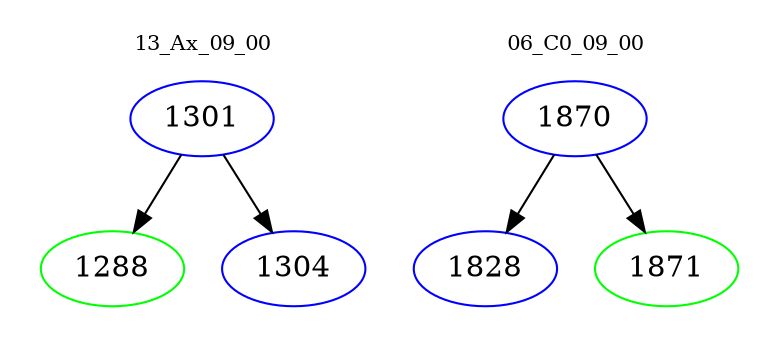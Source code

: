 digraph{
subgraph cluster_0 {
color = white
label = "13_Ax_09_00";
fontsize=10;
T0_1301 [label="1301", color="blue"]
T0_1301 -> T0_1288 [color="black"]
T0_1288 [label="1288", color="green"]
T0_1301 -> T0_1304 [color="black"]
T0_1304 [label="1304", color="blue"]
}
subgraph cluster_1 {
color = white
label = "06_C0_09_00";
fontsize=10;
T1_1870 [label="1870", color="blue"]
T1_1870 -> T1_1828 [color="black"]
T1_1828 [label="1828", color="blue"]
T1_1870 -> T1_1871 [color="black"]
T1_1871 [label="1871", color="green"]
}
}
